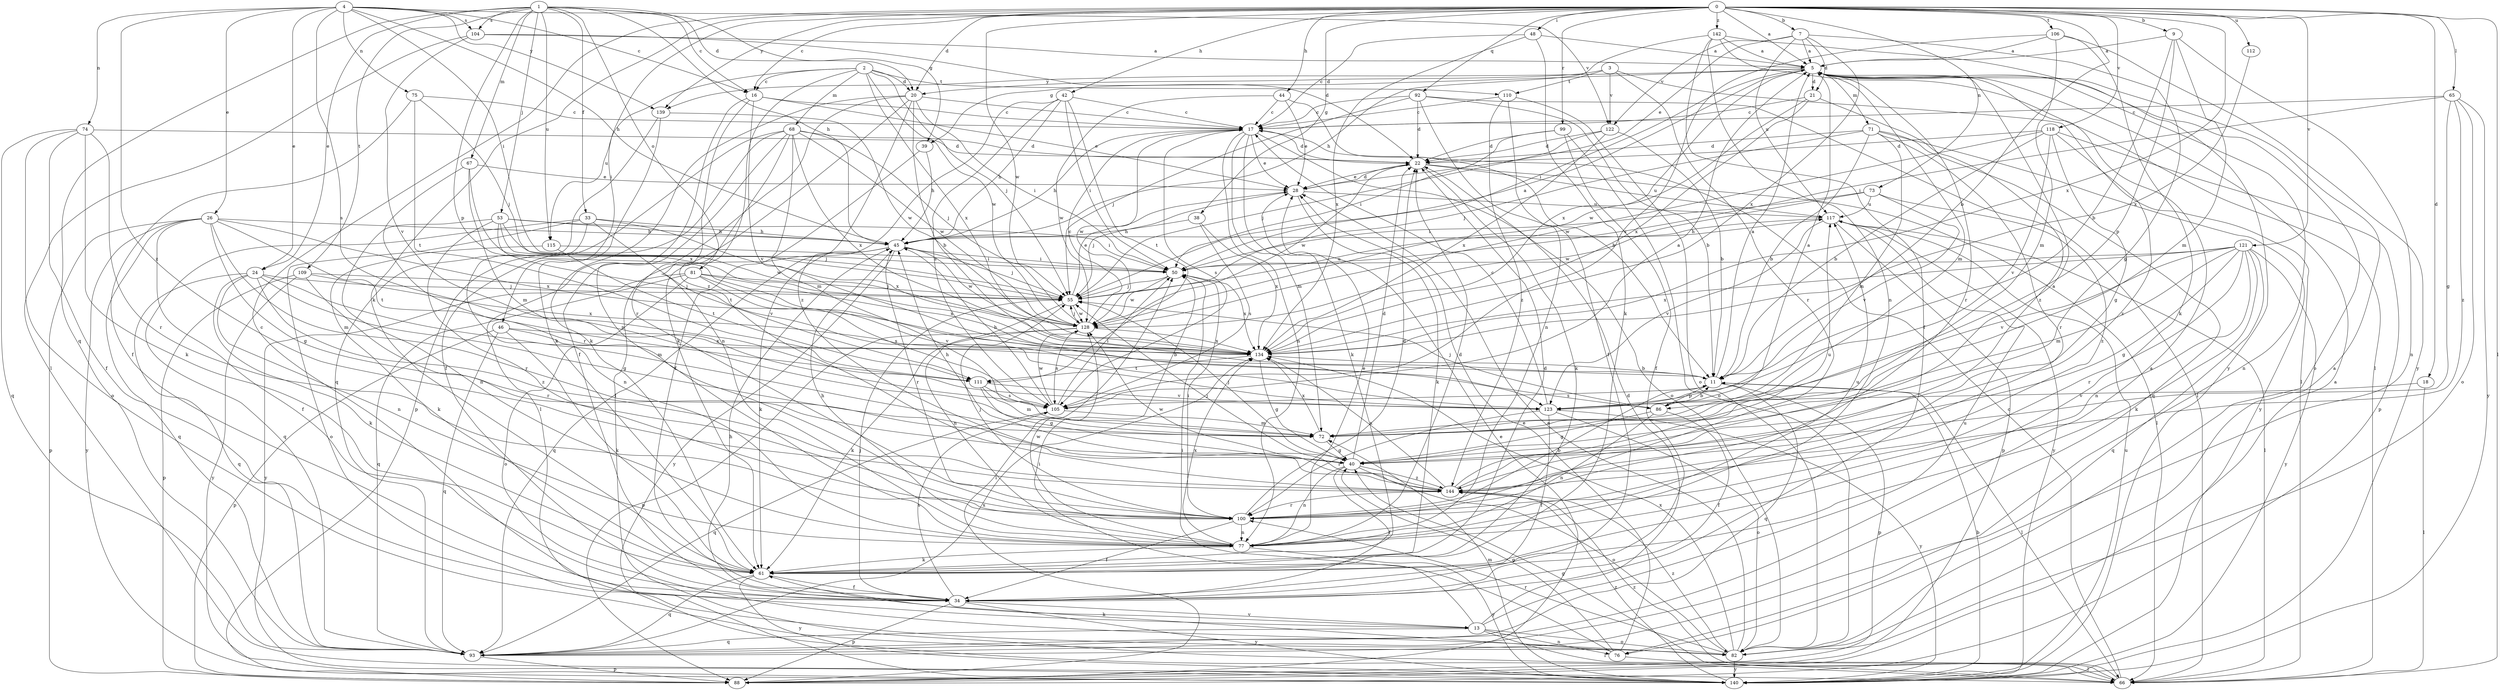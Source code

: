 strict digraph  {
0;
1;
2;
3;
4;
5;
7;
9;
11;
13;
16;
17;
18;
20;
21;
22;
24;
26;
28;
33;
34;
38;
39;
40;
42;
44;
45;
46;
48;
50;
53;
55;
61;
65;
66;
67;
68;
71;
72;
73;
74;
75;
76;
77;
81;
82;
86;
88;
92;
93;
99;
100;
104;
105;
106;
109;
110;
111;
112;
115;
117;
118;
121;
122;
123;
128;
134;
139;
140;
142;
144;
0 -> 5  [label=a];
0 -> 7  [label=b];
0 -> 9  [label=b];
0 -> 11  [label=b];
0 -> 13  [label=c];
0 -> 16  [label=c];
0 -> 18  [label=d];
0 -> 20  [label=d];
0 -> 38  [label=g];
0 -> 42  [label=h];
0 -> 44  [label=h];
0 -> 46  [label=i];
0 -> 48  [label=i];
0 -> 61  [label=k];
0 -> 65  [label=l];
0 -> 66  [label=l];
0 -> 73  [label=n];
0 -> 92  [label=q];
0 -> 99  [label=r];
0 -> 106  [label=t];
0 -> 112  [label=u];
0 -> 118  [label=v];
0 -> 121  [label=v];
0 -> 128  [label=w];
0 -> 134  [label=x];
0 -> 139  [label=y];
0 -> 142  [label=z];
1 -> 16  [label=c];
1 -> 20  [label=d];
1 -> 24  [label=e];
1 -> 33  [label=f];
1 -> 39  [label=g];
1 -> 45  [label=h];
1 -> 53  [label=j];
1 -> 67  [label=m];
1 -> 81  [label=o];
1 -> 86  [label=p];
1 -> 93  [label=q];
1 -> 104  [label=s];
1 -> 109  [label=t];
1 -> 115  [label=u];
2 -> 16  [label=c];
2 -> 20  [label=d];
2 -> 55  [label=j];
2 -> 68  [label=m];
2 -> 110  [label=t];
2 -> 115  [label=u];
2 -> 128  [label=w];
2 -> 134  [label=x];
2 -> 144  [label=z];
3 -> 20  [label=d];
3 -> 66  [label=l];
3 -> 100  [label=r];
3 -> 110  [label=t];
3 -> 122  [label=v];
4 -> 16  [label=c];
4 -> 24  [label=e];
4 -> 26  [label=e];
4 -> 45  [label=h];
4 -> 50  [label=i];
4 -> 74  [label=n];
4 -> 75  [label=n];
4 -> 104  [label=s];
4 -> 105  [label=s];
4 -> 122  [label=v];
4 -> 139  [label=y];
4 -> 144  [label=z];
5 -> 21  [label=d];
5 -> 39  [label=g];
5 -> 50  [label=i];
5 -> 71  [label=m];
5 -> 72  [label=m];
5 -> 76  [label=n];
5 -> 82  [label=o];
5 -> 100  [label=r];
5 -> 134  [label=x];
5 -> 139  [label=y];
7 -> 5  [label=a];
7 -> 21  [label=d];
7 -> 28  [label=e];
7 -> 40  [label=g];
7 -> 117  [label=u];
7 -> 122  [label=v];
7 -> 134  [label=x];
9 -> 5  [label=a];
9 -> 11  [label=b];
9 -> 72  [label=m];
9 -> 76  [label=n];
9 -> 86  [label=p];
11 -> 5  [label=a];
11 -> 66  [label=l];
11 -> 86  [label=p];
11 -> 88  [label=p];
11 -> 93  [label=q];
11 -> 105  [label=s];
13 -> 22  [label=d];
13 -> 45  [label=h];
13 -> 50  [label=i];
13 -> 66  [label=l];
13 -> 76  [label=n];
13 -> 82  [label=o];
13 -> 93  [label=q];
13 -> 117  [label=u];
16 -> 17  [label=c];
16 -> 28  [label=e];
16 -> 77  [label=n];
16 -> 100  [label=r];
16 -> 123  [label=v];
17 -> 22  [label=d];
17 -> 28  [label=e];
17 -> 45  [label=h];
17 -> 61  [label=k];
17 -> 72  [label=m];
17 -> 77  [label=n];
17 -> 82  [label=o];
17 -> 105  [label=s];
17 -> 128  [label=w];
18 -> 66  [label=l];
18 -> 123  [label=v];
20 -> 11  [label=b];
20 -> 17  [label=c];
20 -> 34  [label=f];
20 -> 50  [label=i];
20 -> 61  [label=k];
20 -> 66  [label=l];
20 -> 144  [label=z];
21 -> 17  [label=c];
21 -> 128  [label=w];
21 -> 134  [label=x];
21 -> 144  [label=z];
22 -> 28  [label=e];
22 -> 61  [label=k];
22 -> 66  [label=l];
22 -> 117  [label=u];
22 -> 128  [label=w];
24 -> 40  [label=g];
24 -> 55  [label=j];
24 -> 61  [label=k];
24 -> 72  [label=m];
24 -> 77  [label=n];
24 -> 93  [label=q];
24 -> 144  [label=z];
26 -> 34  [label=f];
26 -> 40  [label=g];
26 -> 45  [label=h];
26 -> 72  [label=m];
26 -> 88  [label=p];
26 -> 93  [label=q];
26 -> 111  [label=t];
26 -> 134  [label=x];
26 -> 140  [label=y];
28 -> 22  [label=d];
28 -> 55  [label=j];
28 -> 61  [label=k];
28 -> 117  [label=u];
33 -> 45  [label=h];
33 -> 77  [label=n];
33 -> 82  [label=o];
33 -> 93  [label=q];
33 -> 111  [label=t];
33 -> 134  [label=x];
34 -> 55  [label=j];
34 -> 88  [label=p];
34 -> 105  [label=s];
34 -> 140  [label=y];
34 -> 13  [label=v];
38 -> 45  [label=h];
38 -> 105  [label=s];
38 -> 134  [label=x];
39 -> 34  [label=f];
39 -> 45  [label=h];
40 -> 22  [label=d];
40 -> 34  [label=f];
40 -> 45  [label=h];
40 -> 55  [label=j];
40 -> 77  [label=n];
40 -> 82  [label=o];
40 -> 144  [label=z];
42 -> 17  [label=c];
42 -> 45  [label=h];
42 -> 50  [label=i];
42 -> 61  [label=k];
42 -> 105  [label=s];
42 -> 111  [label=t];
44 -> 11  [label=b];
44 -> 17  [label=c];
44 -> 28  [label=e];
44 -> 128  [label=w];
45 -> 50  [label=i];
45 -> 55  [label=j];
45 -> 61  [label=k];
45 -> 93  [label=q];
45 -> 100  [label=r];
45 -> 128  [label=w];
45 -> 140  [label=y];
46 -> 11  [label=b];
46 -> 61  [label=k];
46 -> 88  [label=p];
46 -> 93  [label=q];
46 -> 134  [label=x];
48 -> 5  [label=a];
48 -> 17  [label=c];
48 -> 61  [label=k];
48 -> 134  [label=x];
50 -> 55  [label=j];
50 -> 128  [label=w];
50 -> 134  [label=x];
53 -> 45  [label=h];
53 -> 50  [label=i];
53 -> 55  [label=j];
53 -> 77  [label=n];
53 -> 100  [label=r];
53 -> 123  [label=v];
53 -> 128  [label=w];
55 -> 5  [label=a];
55 -> 28  [label=e];
55 -> 77  [label=n];
55 -> 117  [label=u];
55 -> 128  [label=w];
61 -> 22  [label=d];
61 -> 34  [label=f];
61 -> 93  [label=q];
61 -> 140  [label=y];
65 -> 17  [label=c];
65 -> 40  [label=g];
65 -> 50  [label=i];
65 -> 82  [label=o];
65 -> 140  [label=y];
65 -> 144  [label=z];
66 -> 17  [label=c];
66 -> 40  [label=g];
66 -> 144  [label=z];
67 -> 28  [label=e];
67 -> 72  [label=m];
67 -> 100  [label=r];
67 -> 134  [label=x];
68 -> 22  [label=d];
68 -> 34  [label=f];
68 -> 55  [label=j];
68 -> 66  [label=l];
68 -> 72  [label=m];
68 -> 77  [label=n];
68 -> 88  [label=p];
68 -> 128  [label=w];
68 -> 134  [label=x];
71 -> 11  [label=b];
71 -> 22  [label=d];
71 -> 55  [label=j];
71 -> 72  [label=m];
71 -> 93  [label=q];
71 -> 100  [label=r];
71 -> 140  [label=y];
72 -> 40  [label=g];
72 -> 134  [label=x];
73 -> 50  [label=i];
73 -> 117  [label=u];
73 -> 123  [label=v];
73 -> 128  [label=w];
73 -> 144  [label=z];
74 -> 22  [label=d];
74 -> 34  [label=f];
74 -> 61  [label=k];
74 -> 82  [label=o];
74 -> 93  [label=q];
74 -> 100  [label=r];
75 -> 17  [label=c];
75 -> 34  [label=f];
75 -> 55  [label=j];
75 -> 111  [label=t];
76 -> 28  [label=e];
76 -> 40  [label=g];
76 -> 50  [label=i];
76 -> 61  [label=k];
76 -> 66  [label=l];
77 -> 22  [label=d];
77 -> 28  [label=e];
77 -> 45  [label=h];
77 -> 61  [label=k];
77 -> 117  [label=u];
77 -> 128  [label=w];
77 -> 134  [label=x];
77 -> 140  [label=y];
81 -> 55  [label=j];
81 -> 82  [label=o];
81 -> 93  [label=q];
81 -> 105  [label=s];
81 -> 123  [label=v];
81 -> 134  [label=x];
81 -> 140  [label=y];
82 -> 5  [label=a];
82 -> 28  [label=e];
82 -> 100  [label=r];
82 -> 134  [label=x];
82 -> 140  [label=y];
82 -> 144  [label=z];
86 -> 5  [label=a];
86 -> 11  [label=b];
86 -> 34  [label=f];
86 -> 40  [label=g];
86 -> 55  [label=j];
86 -> 77  [label=n];
88 -> 5  [label=a];
88 -> 28  [label=e];
88 -> 50  [label=i];
92 -> 11  [label=b];
92 -> 17  [label=c];
92 -> 22  [label=d];
92 -> 34  [label=f];
92 -> 55  [label=j];
92 -> 66  [label=l];
93 -> 5  [label=a];
93 -> 88  [label=p];
93 -> 134  [label=x];
99 -> 22  [label=d];
99 -> 34  [label=f];
99 -> 50  [label=i];
99 -> 82  [label=o];
100 -> 11  [label=b];
100 -> 22  [label=d];
100 -> 34  [label=f];
100 -> 50  [label=i];
100 -> 55  [label=j];
100 -> 77  [label=n];
104 -> 5  [label=a];
104 -> 22  [label=d];
104 -> 66  [label=l];
104 -> 123  [label=v];
105 -> 5  [label=a];
105 -> 45  [label=h];
105 -> 50  [label=i];
105 -> 72  [label=m];
105 -> 93  [label=q];
105 -> 128  [label=w];
106 -> 5  [label=a];
106 -> 61  [label=k];
106 -> 72  [label=m];
106 -> 105  [label=s];
106 -> 140  [label=y];
109 -> 55  [label=j];
109 -> 88  [label=p];
109 -> 100  [label=r];
109 -> 134  [label=x];
109 -> 140  [label=y];
110 -> 17  [label=c];
110 -> 77  [label=n];
110 -> 82  [label=o];
110 -> 144  [label=z];
111 -> 40  [label=g];
111 -> 72  [label=m];
111 -> 105  [label=s];
111 -> 123  [label=v];
112 -> 134  [label=x];
115 -> 50  [label=i];
115 -> 61  [label=k];
115 -> 111  [label=t];
117 -> 45  [label=h];
117 -> 66  [label=l];
117 -> 88  [label=p];
117 -> 123  [label=v];
117 -> 140  [label=y];
118 -> 11  [label=b];
118 -> 22  [label=d];
118 -> 40  [label=g];
118 -> 88  [label=p];
118 -> 123  [label=v];
118 -> 128  [label=w];
118 -> 144  [label=z];
121 -> 40  [label=g];
121 -> 50  [label=i];
121 -> 61  [label=k];
121 -> 72  [label=m];
121 -> 77  [label=n];
121 -> 93  [label=q];
121 -> 100  [label=r];
121 -> 123  [label=v];
121 -> 134  [label=x];
121 -> 140  [label=y];
122 -> 11  [label=b];
122 -> 22  [label=d];
122 -> 55  [label=j];
122 -> 134  [label=x];
123 -> 17  [label=c];
123 -> 34  [label=f];
123 -> 82  [label=o];
123 -> 100  [label=r];
123 -> 140  [label=y];
128 -> 17  [label=c];
128 -> 55  [label=j];
128 -> 61  [label=k];
128 -> 88  [label=p];
128 -> 105  [label=s];
128 -> 134  [label=x];
134 -> 11  [label=b];
134 -> 40  [label=g];
134 -> 111  [label=t];
139 -> 61  [label=k];
139 -> 93  [label=q];
139 -> 128  [label=w];
140 -> 11  [label=b];
140 -> 72  [label=m];
140 -> 117  [label=u];
140 -> 144  [label=z];
142 -> 5  [label=a];
142 -> 34  [label=f];
142 -> 45  [label=h];
142 -> 66  [label=l];
142 -> 77  [label=n];
142 -> 140  [label=y];
144 -> 5  [label=a];
144 -> 55  [label=j];
144 -> 100  [label=r];
144 -> 117  [label=u];
144 -> 128  [label=w];
144 -> 134  [label=x];
}
